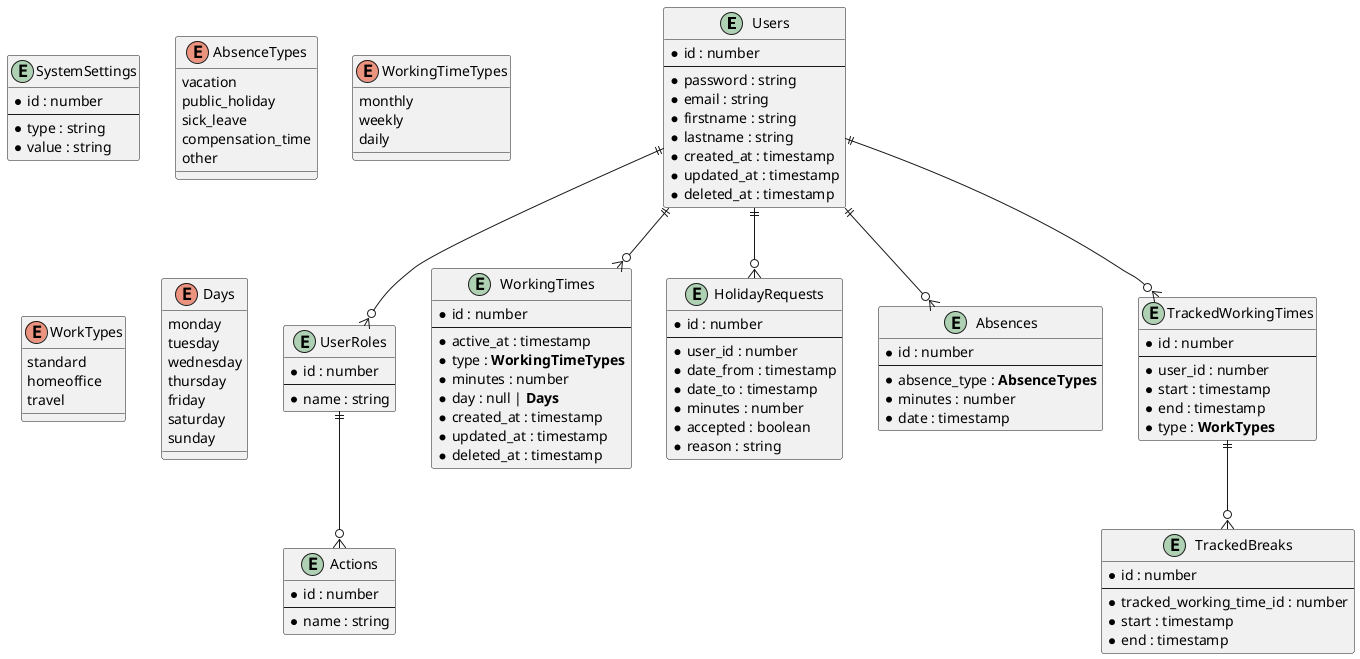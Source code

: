 @startuml
entity Users {
* id : number
--
* password : string
* email : string
* firstname : string
* lastname : string
* created_at : timestamp
* updated_at : timestamp
* deleted_at : timestamp
}
entity UserRoles {
* id : number
--
* name : string
}
entity Actions {
* id : number
--
* name : string
}
entity WorkingTimes {
* id : number
--
* active_at : timestamp
* type : **WorkingTimeTypes**
* minutes : number
* day : null | **Days**
* created_at : timestamp
* updated_at : timestamp
* deleted_at : timestamp
}
entity HolidayRequests {
* id : number
--
* user_id : number
* date_from : timestamp
* date_to : timestamp
* minutes : number
* accepted : boolean
* reason : string
}
entity Absences {
* id : number
--
* absence_type : **AbsenceTypes**
* minutes : number
* date : timestamp
}
entity TrackedWorkingTimes {
* id : number
--
* user_id : number
* start : timestamp
* end : timestamp
* type : **WorkTypes**
}
entity TrackedBreaks {
* id : number
--
* tracked_working_time_id : number
* start : timestamp
* end : timestamp
}
entity SystemSettings {
* id : number
--
* type : string
* value : string
}

Users ||--o{ UserRoles
UserRoles ||--o{ Actions
Users ||--o{ WorkingTimes
Users ||--o{ Absences
Users ||--o{ HolidayRequests
Users ||--o{ TrackedWorkingTimes
TrackedWorkingTimes ||--o{ TrackedBreaks

enum AbsenceTypes {
 vacation
 public_holiday
 sick_leave
 compensation_time
 other
}
enum WorkingTimeTypes {
 monthly
 weekly
 daily
}
enum WorkTypes {
 standard
 homeoffice
 travel
}
enum Days {
 monday
 tuesday
 wednesday
 thursday
 friday
 saturday
 sunday
}
@enduml
